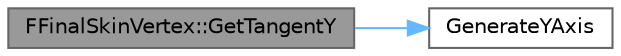 digraph "FFinalSkinVertex::GetTangentY"
{
 // INTERACTIVE_SVG=YES
 // LATEX_PDF_SIZE
  bgcolor="transparent";
  edge [fontname=Helvetica,fontsize=10,labelfontname=Helvetica,labelfontsize=10];
  node [fontname=Helvetica,fontsize=10,shape=box,height=0.2,width=0.4];
  rankdir="LR";
  Node1 [id="Node000001",label="FFinalSkinVertex::GetTangentY",height=0.2,width=0.4,color="gray40", fillcolor="grey60", style="filled", fontcolor="black",tooltip=" "];
  Node1 -> Node2 [id="edge1_Node000001_Node000002",color="steelblue1",style="solid",tooltip=" "];
  Node2 [id="Node000002",label="GenerateYAxis",height=0.2,width=0.4,color="grey40", fillcolor="white", style="filled",URL="$de/dba/RenderMath_8h.html#a121d046299d1f395a88f8b647b7c09c7",tooltip="Given 2 axes of a basis stored as a packed type, regenerates the y-axis tangent vector and scales by ..."];
}
